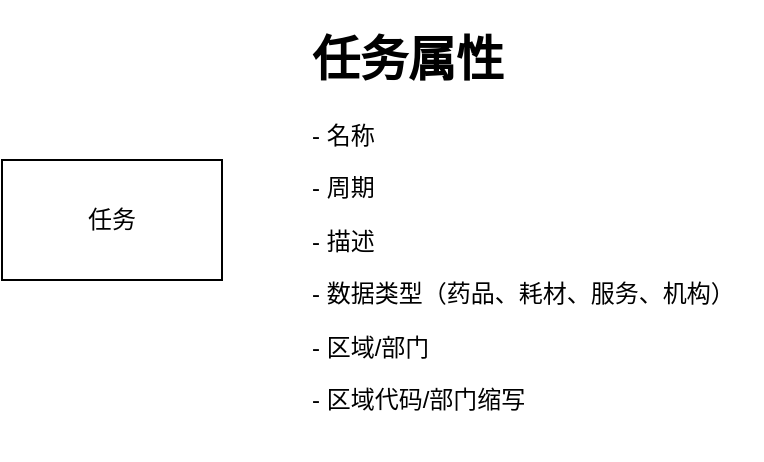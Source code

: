 <mxfile version="22.1.17" type="github">
  <diagram name="Page-1" id="fm-RTBIMuhjhwVvVDZ4T">
    <mxGraphModel dx="2074" dy="1146" grid="1" gridSize="10" guides="1" tooltips="1" connect="1" arrows="1" fold="1" page="1" pageScale="1" pageWidth="850" pageHeight="1100" math="0" shadow="0">
      <root>
        <mxCell id="0" />
        <mxCell id="1" parent="0" />
        <mxCell id="JZeeq1Ep2B6I5uy3VTGd-1" value="任务" style="rounded=0;whiteSpace=wrap;html=1;" vertex="1" parent="1">
          <mxGeometry x="110" y="210" width="110" height="60" as="geometry" />
        </mxCell>
        <mxCell id="JZeeq1Ep2B6I5uy3VTGd-2" value="&lt;h1&gt;任务属性&lt;/h1&gt;&lt;p&gt;- 名称&lt;/p&gt;&lt;p&gt;- 周期&lt;/p&gt;&lt;p&gt;- 描述&lt;/p&gt;&lt;p&gt;- 数据类型（药品、耗材、服务、机构）&lt;/p&gt;&lt;p&gt;- 区域/部门&lt;/p&gt;&lt;p&gt;- 区域代码/部门缩写&lt;/p&gt;" style="text;html=1;strokeColor=none;fillColor=none;spacing=5;spacingTop=-20;whiteSpace=wrap;overflow=hidden;rounded=0;" vertex="1" parent="1">
          <mxGeometry x="260" y="140" width="230" height="220" as="geometry" />
        </mxCell>
      </root>
    </mxGraphModel>
  </diagram>
</mxfile>
